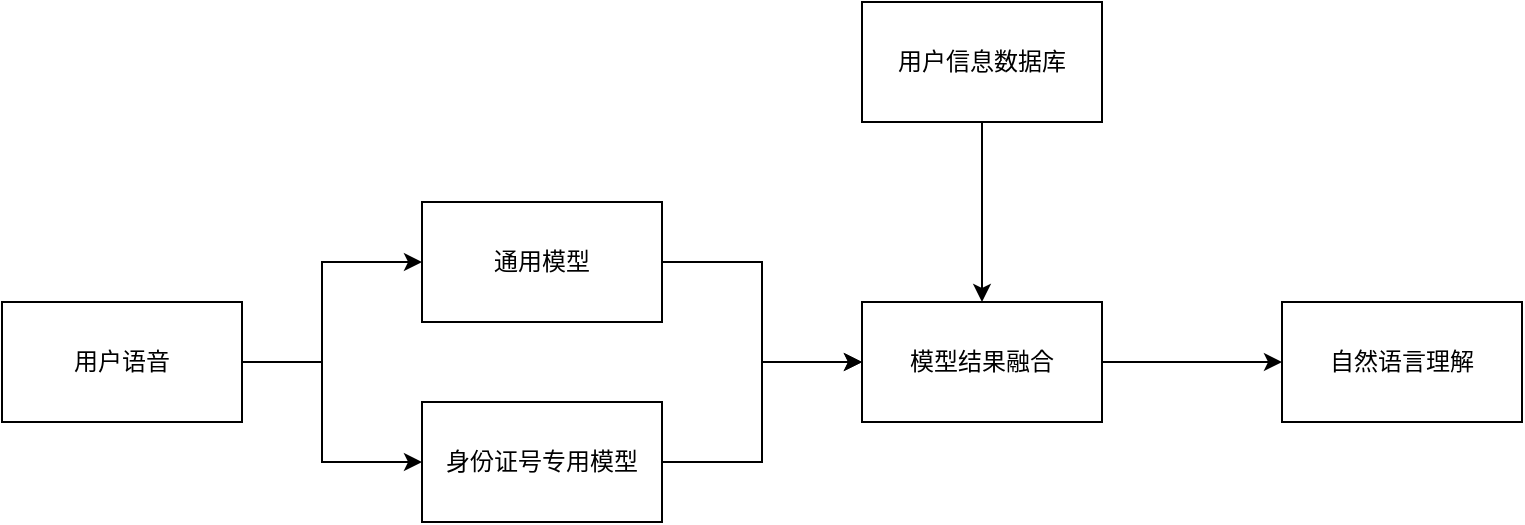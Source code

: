 <mxfile version="10.6.7" type="github"><diagram id="Dqb4UWdWzERXdEpdDzpF" name="Page-1"><mxGraphModel dx="918" dy="506" grid="1" gridSize="10" guides="1" tooltips="1" connect="1" arrows="1" fold="1" page="1" pageScale="1" pageWidth="827" pageHeight="1169" math="0" shadow="0"><root><mxCell id="0"/><mxCell id="1" parent="0"/><mxCell id="b7HR8u2lL5VcON9Os5Xt-13" style="edgeStyle=orthogonalEdgeStyle;rounded=0;orthogonalLoop=1;jettySize=auto;html=1;entryX=0;entryY=0.5;entryDx=0;entryDy=0;" edge="1" parent="1" source="b7HR8u2lL5VcON9Os5Xt-4" target="b7HR8u2lL5VcON9Os5Xt-12"><mxGeometry relative="1" as="geometry"/></mxCell><mxCell id="b7HR8u2lL5VcON9Os5Xt-4" value="通用模型" style="rounded=0;whiteSpace=wrap;html=1;" vertex="1" parent="1"><mxGeometry x="230" y="250" width="120" height="60" as="geometry"/></mxCell><mxCell id="b7HR8u2lL5VcON9Os5Xt-14" style="edgeStyle=orthogonalEdgeStyle;rounded=0;orthogonalLoop=1;jettySize=auto;html=1;exitX=1;exitY=0.5;exitDx=0;exitDy=0;entryX=0;entryY=0.5;entryDx=0;entryDy=0;" edge="1" parent="1" source="b7HR8u2lL5VcON9Os5Xt-5" target="b7HR8u2lL5VcON9Os5Xt-12"><mxGeometry relative="1" as="geometry"/></mxCell><mxCell id="b7HR8u2lL5VcON9Os5Xt-5" value="&lt;span&gt;身份证号专用模型&lt;/span&gt;" style="rounded=0;whiteSpace=wrap;html=1;" vertex="1" parent="1"><mxGeometry x="230" y="350" width="120" height="60" as="geometry"/></mxCell><mxCell id="b7HR8u2lL5VcON9Os5Xt-10" style="edgeStyle=orthogonalEdgeStyle;rounded=0;orthogonalLoop=1;jettySize=auto;html=1;exitX=1;exitY=0.5;exitDx=0;exitDy=0;" edge="1" parent="1" source="b7HR8u2lL5VcON9Os5Xt-7" target="b7HR8u2lL5VcON9Os5Xt-4"><mxGeometry relative="1" as="geometry"><Array as="points"><mxPoint x="180" y="330"/><mxPoint x="180" y="280"/></Array></mxGeometry></mxCell><mxCell id="b7HR8u2lL5VcON9Os5Xt-11" style="edgeStyle=orthogonalEdgeStyle;rounded=0;orthogonalLoop=1;jettySize=auto;html=1;entryX=0;entryY=0.5;entryDx=0;entryDy=0;" edge="1" parent="1" source="b7HR8u2lL5VcON9Os5Xt-7" target="b7HR8u2lL5VcON9Os5Xt-5"><mxGeometry relative="1" as="geometry"><Array as="points"><mxPoint x="180" y="330"/><mxPoint x="180" y="380"/></Array></mxGeometry></mxCell><mxCell id="b7HR8u2lL5VcON9Os5Xt-7" value="用户语音" style="rounded=0;whiteSpace=wrap;html=1;" vertex="1" parent="1"><mxGeometry x="20" y="300" width="120" height="60" as="geometry"/></mxCell><mxCell id="b7HR8u2lL5VcON9Os5Xt-18" style="edgeStyle=orthogonalEdgeStyle;rounded=0;orthogonalLoop=1;jettySize=auto;html=1;entryX=0;entryY=0.5;entryDx=0;entryDy=0;" edge="1" parent="1" source="b7HR8u2lL5VcON9Os5Xt-12" target="b7HR8u2lL5VcON9Os5Xt-17"><mxGeometry relative="1" as="geometry"/></mxCell><mxCell id="b7HR8u2lL5VcON9Os5Xt-12" value="模型结果融合" style="rounded=0;whiteSpace=wrap;html=1;" vertex="1" parent="1"><mxGeometry x="450" y="300" width="120" height="60" as="geometry"/></mxCell><mxCell id="b7HR8u2lL5VcON9Os5Xt-16" style="edgeStyle=orthogonalEdgeStyle;rounded=0;orthogonalLoop=1;jettySize=auto;html=1;" edge="1" parent="1" source="b7HR8u2lL5VcON9Os5Xt-15" target="b7HR8u2lL5VcON9Os5Xt-12"><mxGeometry relative="1" as="geometry"/></mxCell><mxCell id="b7HR8u2lL5VcON9Os5Xt-15" value="用户信息数据库" style="rounded=0;whiteSpace=wrap;html=1;" vertex="1" parent="1"><mxGeometry x="450" y="150" width="120" height="60" as="geometry"/></mxCell><mxCell id="b7HR8u2lL5VcON9Os5Xt-17" value="自然语言理解" style="rounded=0;whiteSpace=wrap;html=1;" vertex="1" parent="1"><mxGeometry x="660" y="300" width="120" height="60" as="geometry"/></mxCell></root></mxGraphModel></diagram></mxfile>